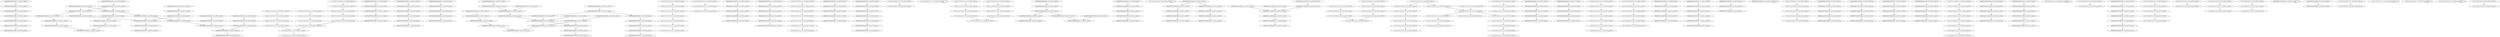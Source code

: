 digraph G {
    "0000000000000000000_6-25_COV:45_LEN:19" -> "0000000000000000000_7-26_COV:49_LEN:19";
    "0000000000100000000_6-25_COV:13_LEN:19" -> "0000000001000000000_7-26_COV:13_LEN:19";
    "1101111111101110111_3-21_COV:140_LEN:19" -> "1011111111011101111_4-22_COV:134_LEN:19";
    "0000000000000000000_5-24_COV:17_LEN:19" -> "0000000000000000000_6-25_COV:18_LEN:19";
    "0000000000100000000_5-24_COV:26_LEN:19" -> "0000000001000000000_6-25_COV:26_LEN:19";
    "0000000000000000000_5-24_COV:35_LEN:19" -> "0000000000000000000_6-25_COV:43_LEN:19";
    "0000000000000000000_4-22_COV:432_LEN:19" -> "0000000000000000000_5-23_COV:478_LEN:19";
    "1011111111011111111_4-23_COV:21_LEN:19" -> "0111111110111111111_5-24_COV:23_LEN:19";
    "1111111001110111111_6-24_COV:10_LEN:19" -> "1111110011101111111_7-25_COV:19_LEN:19";
    "0000000000010000000_5-24_COV:10_LEN:19" -> "0000000000100000000_6-25_COV:10_LEN:19";
    "0000000000101000000_3-22_COV:22_LEN:19" -> "0000000001010000000_4-23_COV:22_LEN:19";
    "0111111101110111111_6-24_COV:115_LEN:19" -> "1111111011101111111_7-25_COV:317_LEN:19";
    "1111111101111111111_6-25_COV:27_LEN:19" -> "1111111011111111111_7-26_COV:24_LEN:19";
    "0000000000010001000_5-23_COV:13_LEN:19" -> "0000000000100010000_6-24_COV:14_LEN:19";
    "0000000000000000000_4-23_COV:16_LEN:19" -> "0000000000000000000_5-24_COV:17_LEN:19";
    "1111011111111011101_1-19_COV:81_LEN:19" -> "1110111111110111011_2-20_COV:77_LEN:19";
    "1110111111110111111_2-21_COV:22_LEN:19" -> "1101111111101111111_3-22_COV:28_LEN:19";
    "0000000000000100000_3-21_COV:448_LEN:19" -> "0000000000001000000_4-22_COV:451_LEN:19";
    "0000000000000100000_3-21_COV:448_LEN:19" -> "0000000000001000000_4-23_COV:12_LEN:19";
    "0000000000100000000_4-23_COV:26_LEN:19" -> "0000000001000000000_5-24_COV:26_LEN:19";
    "0000000000000100000_3-22_COV:64_LEN:19" -> "0000000000001000000_4-23_COV:67_LEN:19";
    "1111111011100111111_7-25_COV:10_LEN:19" -> "1111110111001111111_8-26_COV:10_LEN:19";
    "1111110111011111111_7-26_COV:12_LEN:19" -> "1111110111011111111_7-26_COV:12_LEN:19";
    "1101111111011101111_3-22_COV:11_LEN:19" -> "1011111110111011111_4-23_COV:11_LEN:19";
    "0000000000000000000_3-22_COV:12_LEN:19" -> "0000000000000000000_4-23_COV:12_LEN:19";
    "0000000000001000000_4-23_COV:20_LEN:19" -> "0000000000010000000_5-24_COV:20_LEN:19";
    "1111111101110111111_6-26_COV:10_LEN:19" -> "1111111101110111111_6-26_COV:10_LEN:19";
    "1111011111111011111_1-20_COV:16_LEN:19" -> "1110111111110111111_2-21_COV:16_LEN:19";
    "0000000000010000000_5-24_COV:20_LEN:19" -> "0000000000100000000_6-25_COV:23_LEN:19";
    "0000000001010000000_5-24_COV:15_LEN:19" -> "0000000010100000000_6-25_COV:15_LEN:19";
    "1000000000101000000_4-22_COV:10_LEN:19" -> "0000000001010000000_5-23_COV:310_LEN:19";
    "0000000000000000000_4-23_COV:35_LEN:19" -> "0000000000000000000_5-24_COV:40_LEN:19";
    "0000000000010000000_3-22_COV:26_LEN:19" -> "0000000000100000000_4-23_COV:26_LEN:19";
    "0000000000010000000_5-24_COV:11_LEN:19" -> "0000000000100000000_6-25_COV:12_LEN:19";
    "0000000000000000000_5-24_COV:11_LEN:19" -> "0000000000000000000_6-25_COV:14_LEN:19";
    "0111111110110111111_5-24_COV:23_LEN:19" -> "1111111101101111111_6-25_COV:30_LEN:19";
    "0000000000000000000_3-22_COV:69_LEN:19" -> "0000000000000000000_4-23_COV:68_LEN:19";
    "1011111111011111111_4-24_COV:13_LEN:19" -> "0111111110111111111_5-25_COV:13_LEN:19";
    "1111110101111111111_6-24_COV:11_LEN:19" -> "1111101011111111111_7-25_COV:12_LEN:19";
    "0000000010100000000_6-25_COV:15_LEN:19" -> "0000000101000000000_7-26_COV:14_LEN:19";
    "0000000000000000000_5-24_COV:21_LEN:19" -> "0000000000000000000_6-25_COV:24_LEN:19";
    "1101111111101101111_3-22_COV:24_LEN:19" -> "1011111111011011111_4-23_COV:24_LEN:19";
    "0000000000000000000_5-24_COV:20_LEN:19" -> "0000000000000000000_6-25_COV:20_LEN:19";
    "0000000000000000000_6-25_COV:43_LEN:19" -> "0000000000000000000_7-26_COV:46_LEN:19";
    "1101111111101111111_3-21_COV:193_LEN:19" -> "1011111111011111111_4-24_COV:13_LEN:19";
    "1101111111101111111_3-21_COV:193_LEN:19" -> "1011111111011111110_4-22_COV:10_LEN:19";
    "1101111111101111111_3-21_COV:193_LEN:19" -> "1011111111011111111_4-22_COV:176_LEN:19";
    "0000000000000000000_5-24_COV:13_LEN:19" -> "0000000000000000000_6-25_COV:15_LEN:19";
    "0000000000000100010_3-21_COV:13_LEN:19" -> "0000000000001000100_4-22_COV:13_LEN:19";
    "0000000001010000000_5-23_COV:310_LEN:19" -> "0000000010100000000_6-24_COV:321_LEN:19";
    "1111011111110111111_1-20_COV:15_LEN:19" -> "1110111111101111111_2-21_COV:15_LEN:19";
    "1111111110101011111_5-23_COV:60_LEN:19" -> "1111111101010111111_6-24_COV:67_LEN:19";
    "0000000000101000000_4-23_COV:32_LEN:19" -> "0000000001010000000_5-24_COV:34_LEN:19";
    "0000000010100010000_6-24_COV:11_LEN:19" -> "0000000101000100000_7-25_COV:11_LEN:19";
    "0000000000101000000_4-23_COV:10_LEN:19" -> "0000000001010000000_5-24_COV:11_LEN:19";
    "0000000000010000000_5-25_COV:10_LEN:19" -> "0000000000010000000_5-25_COV:10_LEN:19";
    "0000000000010100000_3-22_COV:32_LEN:19" -> "0000000000101000000_4-23_COV:32_LEN:19";
    "1110111111110111111_2-21_COV:13_LEN:19" -> "1101111111101111111_3-22_COV:14_LEN:19";
    "1011111111011101111_4-23_COV:16_LEN:19" -> "0111111110111011111_5-24_COV:16_LEN:19";
    "0111111110111111111_5-24_COV:23_LEN:19" -> "1111111101111111111_6-25_COV:27_LEN:19";
    "0000000000000000000_2-21_COV:11_LEN:19" -> "0000000000000000000_3-22_COV:69_LEN:19";
    "1111111111010101111_4-22_COV:55_LEN:19" -> "1111111110101011111_5-23_COV:60_LEN:19";
    "0000000010000000000_6-25_COV:27_LEN:19" -> "0000000100000000000_7-26_COV:26_LEN:19";
    "0000000000000010000_2-21_COV:24_LEN:19" -> "0000000000000100000_3-22_COV:64_LEN:19";
    "0000000000000000000_3-21_COV:424_LEN:19" -> "0000000000000000000_4-22_COV:432_LEN:19";
    "0000000000100000000_6-25_COV:23_LEN:19" -> "0000000001000000000_7-26_COV:23_LEN:19";
    "0000000000100000000_5-24_COV:55_LEN:19" -> "0000000001000000000_6-25_COV:58_LEN:19";
    "0000000000101000000_4-23_COV:12_LEN:19" -> "0000000001010000000_5-24_COV:13_LEN:19";
    "1101111111101110111_3-22_COV:17_LEN:19" -> "1011111111011101111_4-23_COV:16_LEN:19";
    "0000000000001000000_4-23_COV:10_LEN:19" -> "0000000000010000000_5-24_COV:10_LEN:19";
    "0000000000101000000_3-22_COV:24_LEN:19" -> "0000000001010000000_5-23_COV:310_LEN:19";
    "0000000001010001000_5-23_COV:12_LEN:19" -> "0000000010100010000_6-24_COV:11_LEN:19";
    "1100111111011101111_3-22_COV:13_LEN:19" -> "1001111110111011111_4-23_COV:14_LEN:19";
    "0000000101000000000_6-25_COV:24_LEN:19" -> "0000001010000000000_7-26_COV:24_LEN:19";
    "0000000000110000000_4-23_COV:10_LEN:19" -> "0000000001100000000_5-24_COV:10_LEN:19";
    "0000000000000100000_3-22_COV:10_LEN:19" -> "0000000000001000000_4-23_COV:10_LEN:19";
    "1011111110111011111_4-23_COV:11_LEN:19" -> "0111111101110111111_5-24_COV:11_LEN:19";
    "0000000000100000000_6-25_COV:10_LEN:19" -> "0000000001000000000_7-26_COV:11_LEN:19";
    "0111111101111111111_5-24_COV:17_LEN:19" -> "1111111011111111111_6-25_COV:17_LEN:19";
    "0000000001000000000_6-25_COV:18_LEN:19" -> "0000000010000000000_7-26_COV:19_LEN:19";
    "0000000000000100000_2-21_COV:10_LEN:19" -> "0000000000001000000_3-22_COV:25_LEN:19";
    "0011111110110111111_5-24_COV:13_LEN:19" -> "0111111101101111111_6-25_COV:17_LEN:19";
    "0000000000000000000_2-21_COV:12_LEN:19" -> "0000000000000000000_3-22_COV:36_LEN:19";
    "0000000000010000000_4-23_COV:53_LEN:19" -> "0000000000100000000_5-24_COV:55_LEN:19";
    "0000000000000000000_4-23_COV:20_LEN:19" -> "0000000000000000000_6-25_COV:13_LEN:19";
    "0000000000000000000_4-23_COV:20_LEN:19" -> "0000000000000000000_6-24_COV:503_LEN:19";
    "0000000000001000000_3-22_COV:38_LEN:19" -> "0000000000010000000_5-24_COV:10_LEN:19";
    "0000000000001000000_3-22_COV:38_LEN:19" -> "0000000000010000000_5-23_COV:489_LEN:19";
    "0000000000000000000_3-22_COV:41_LEN:19" -> "0000000000000000000_5-23_COV:478_LEN:19";
    "1110111111110111011_2-20_COV:77_LEN:19" -> "1101111111101110111_3-21_COV:140_LEN:19";
    "0000000001000000000_6-25_COV:21_LEN:19" -> "0000000010000000000_7-26_COV:22_LEN:19";
    "0000000000000000000_1-20_COV:10_LEN:19" -> "0000000000000000000_3-21_COV:424_LEN:19";
    "0011111110111011111_5-23_COV:110_LEN:19" -> "0111111101110111111_6-24_COV:115_LEN:19";
    "1101111111101111111_3-22_COV:17_LEN:19" -> "1011111111011111111_4-23_COV:21_LEN:19";
    "0000000000010000000_4-23_COV:20_LEN:19" -> "0000000000100000000_6-24_COV:522_LEN:19";
    "0000000000000000000_4-23_COV:29_LEN:19" -> "0000000000000000000_5-24_COV:35_LEN:19";
    "0000000000000010000_1-20_COV:19_LEN:19" -> "0000000000000100000_3-21_COV:448_LEN:19";
    "0000000000000010000_1-20_COV:19_LEN:19" -> "0000000000000100000_3-22_COV:10_LEN:19";
    "1011111111001111111_4-22_COV:12_LEN:19" -> "0111111110011111111_5-23_COV:12_LEN:19";
    "0000000000000000000_6-25_COV:24_LEN:19" -> "0000000000000000000_7-26_COV:23_LEN:19";
    "0000000000000100000_3-22_COV:23_LEN:19" -> "0000000000001000000_4-23_COV:24_LEN:19";
    "0000000000001000000_3-22_COV:12_LEN:19" -> "0000000000010000000_4-23_COV:13_LEN:19";
    "1111111100111111111_6-24_COV:13_LEN:19" -> "1111111001111111111_7-25_COV:13_LEN:19";
    "1111111001111111111_7-25_COV:13_LEN:19" -> "1111110011111111111_8-26_COV:12_LEN:19";
    "1011111111011111111_4-23_COV:15_LEN:19" -> "0111111110111111111_5-24_COV:15_LEN:19";
    "0000000001000000000_7-25_COV:550_LEN:19" -> "0000000010000000000_8-26_COV:535_LEN:19";
    "0000000000011000000_3-22_COV:10_LEN:19" -> "0000000000110000000_4-23_COV:10_LEN:19";
    "0111111110111111111_5-24_COV:15_LEN:19" -> "1111111101111111111_6-25_COV:16_LEN:19";
    "0000000000000100000_7-25_COV:14_LEN:19" -> "0000000000001000000_8-26_COV:14_LEN:19";
    "0000000000100000000_5-24_COV:17_LEN:19" -> "0000000001000000000_6-25_COV:18_LEN:19";
    "1110110111011111111_8-26_COV:12_LEN:19" -> "1110110111011111111_8-26_COV:12_LEN:19";
    "0000000000000000000_6-25_COV:13_LEN:19" -> "0000000000000000000_7-26_COV:13_LEN:19";
    "0000000000000000000_3-22_COV:11_LEN:19" -> "0000000000000000000_4-23_COV:11_LEN:19";
    "1111111111101010111_3-21_COV:61_LEN:19" -> "1111111111010101111_4-22_COV:55_LEN:19";
    "1111111101110111111_6-24_COV:198_LEN:19" -> "1111111011101111111_7-25_COV:317_LEN:19";
    "0111111101110111111_5-24_COV:11_LEN:19" -> "1111111011101111111_6-25_COV:19_LEN:19";
    "1101111111100111111_3-21_COV:13_LEN:19" -> "1011111111001111111_4-22_COV:12_LEN:19";
    "0000000000001000000_4-22_COV:451_LEN:19" -> "0000000000010000000_5-24_COV:10_LEN:19";
    "0000000000001000000_4-22_COV:451_LEN:19" -> "0000000000010000000_5-23_COV:489_LEN:19";
    "0000000000000000000_4-23_COV:19_LEN:19" -> "0000000000000000000_5-24_COV:20_LEN:19";
    "1111111101101111111_6-25_COV:15_LEN:19" -> "1111111011011111111_7-26_COV:18_LEN:19";
    "0000000000000000000_4-23_COV:18_LEN:19" -> "0000000000000000000_5-24_COV:21_LEN:19";
    "1111111101010111111_6-24_COV:67_LEN:19" -> "1111111010101111111_7-25_COV:67_LEN:19";
    "0000000000100000000_6-25_COV:12_LEN:19" -> "0000000001000000000_7-26_COV:13_LEN:19";
    "0000000001000000000_5-24_COV:26_LEN:19" -> "0000000010000000000_6-25_COV:27_LEN:19";
    "0000000000000000000_5-23_COV:478_LEN:19" -> "0000000000000000000_6-25_COV:13_LEN:19";
    "0000000000000000000_5-23_COV:478_LEN:19" -> "0000000000000000000_6-24_COV:503_LEN:19";
    "1111111110111011111_5-23_COV:67_LEN:19" -> "1111111101110111111_6-24_COV:198_LEN:19";
    "0000000000000000000_4-23_COV:68_LEN:19" -> "0000000000000000000_5-24_COV:76_LEN:19";
    "0000000000000000000_7-25_COV:515_LEN:19" -> "0000000000000000000_8-26_COV:503_LEN:19";
    "0000000000010100000_3-22_COV:12_LEN:19" -> "0000000000101000000_4-23_COV:13_LEN:19";
    "1101111111101111111_3-22_COV:28_LEN:19" -> "1011111111011111111_4-23_COV:32_LEN:19";
    "0000000001000000000_6-25_COV:26_LEN:19" -> "0000000010000000000_7-26_COV:29_LEN:19";
    "1101111111011111111_3-22_COV:17_LEN:19" -> "1011111110111111111_4-23_COV:18_LEN:19";
    "0000000010100000000_5-24_COV:22_LEN:19" -> "0000000101000000000_6-25_COV:24_LEN:19";
    "0000000000000000000_3-22_COV:30_LEN:19" -> "0000000000000000000_4-23_COV:29_LEN:19";
    "0000000001010000000_5-24_COV:11_LEN:19" -> "0000000010100000000_6-25_COV:10_LEN:19";
    "0000000000000100000_3-22_COV:10_LEN:19" -> "0000000000001000000_4-23_COV:11_LEN:19";
    "0000000000000000000_3-22_COV:16_LEN:19" -> "0000000000000000000_4-23_COV:16_LEN:19";
    "0000000000000000000_4-23_COV:11_LEN:19" -> "0000000000000000000_5-24_COV:13_LEN:19";
    "0000000001000000000_6-25_COV:35_LEN:19" -> "0000000010000000000_7-26_COV:34_LEN:19";
    "0000000000101000000_4-23_COV:13_LEN:19" -> "0000000001010000000_5-24_COV:15_LEN:19";
    "0111111110111011111_5-24_COV:16_LEN:19" -> "1111111101110111111_6-25_COV:20_LEN:19";
    "0000000101000000000_7-25_COV:328_LEN:19" -> "0000001010000000000_8-26_COV:321_LEN:19";
    "0000000001010000000_5-24_COV:34_LEN:19" -> "0000000010100000000_6-25_COV:35_LEN:19";
    "0000000001100000000_5-24_COV:10_LEN:19" -> "0000000011000000000_6-25_COV:11_LEN:19";
    "1111111101111111111_6-25_COV:37_LEN:19" -> "1111111011111111111_7-26_COV:39_LEN:19";
    "0000000000010100000_3-22_COV:12_LEN:19" -> "0000000000101000000_4-23_COV:12_LEN:19";
    "0000000000000010000_2-20_COV:212_LEN:19" -> "0000000000000100000_3-21_COV:448_LEN:19";
    "0000000000000010000_2-20_COV:212_LEN:19" -> "0000000000000100000_3-22_COV:10_LEN:19";
    "1111111110100111111_5-24_COV:13_LEN:19" -> "1111111101001111111_6-25_COV:13_LEN:19";
    "1011111111011111111_4-22_COV:176_LEN:19" -> "0111111110111111111_5-23_COV:172_LEN:19";
    "1011111111011111111_4-24_COV:10_LEN:19" -> "0111111110111111111_5-25_COV:10_LEN:19";
    "1111111001111111111_6-24_COV:10_LEN:19" -> "1111110011111111111_7-25_COV:11_LEN:19";
    "1111111111101110111_3-21_COV:76_LEN:19" -> "1111111111011101111_4-22_COV:70_LEN:19";
    "0000000000000100000_2-21_COV:15_LEN:19" -> "0000000000001000000_3-22_COV:31_LEN:19";
    "1001111110111011111_4-23_COV:14_LEN:19" -> "0011111101110111111_5-24_COV:13_LEN:19";
    "0000000000010000000_4-23_COV:31_LEN:19" -> "0000000000100000000_5-24_COV:33_LEN:19";
    "1111111111010011111_4-23_COV:11_LEN:19" -> "1111111110100111111_5-24_COV:13_LEN:19";
    "1111111011111111111_7-25_COV:192_LEN:19" -> "1111110111111111111_8-26_COV:197_LEN:19";
    "0000000000010000000_5-24_COV:12_LEN:19" -> "0000000000100000000_6-25_COV:13_LEN:19";
    "0000000000000000000_3-22_COV:15_LEN:19" -> "0000000000000000000_4-23_COV:18_LEN:19";
    "0000000000010000000_5-24_COV:31_LEN:19" -> "0000000000100000000_6-25_COV:31_LEN:19";
    "0000000001010000000_4-23_COV:22_LEN:19" -> "0000000010100000000_5-24_COV:22_LEN:19";
    "0000000000000000010_3-21_COV:12_LEN:19" -> "0000000000000000100_4-22_COV:12_LEN:19";
    "0000000000010000000_4-23_COV:16_LEN:19" -> "0000000000100000000_5-24_COV:20_LEN:19";
    "0000000001000100000_7-25_COV:13_LEN:19" -> "0000000010001000000_8-26_COV:11_LEN:19";
    "1111111001101111111_7-25_COV:17_LEN:19" -> "1111110011011111111_8-26_COV:14_LEN:19";
    "1001111111011011111_4-23_COV:11_LEN:19" -> "0011111110110111111_5-24_COV:13_LEN:19";
    "0000000000000001000_5-23_COV:13_LEN:19" -> "0000000000000010000_6-24_COV:14_LEN:19";
    "0000000000001000100_4-22_COV:13_LEN:19" -> "0000000000010001000_5-23_COV:13_LEN:19";
    "0000000000100000000_6-24_COV:522_LEN:19" -> "0000000001000000000_7-25_COV:550_LEN:19";
    "0000000000001000000_3-22_COV:20_LEN:19" -> "0000000000010000000_4-23_COV:20_LEN:19";
    "1111111111011101111_4-22_COV:70_LEN:19" -> "1111111110111011111_5-23_COV:67_LEN:19";
    "0000000000101000100_4-22_COV:11_LEN:19" -> "0000000001010001000_5-23_COV:12_LEN:19";
    "0000000000000000000_6-25_COV:20_LEN:19" -> "0000000000000000000_7-26_COV:18_LEN:19";
    "0000000000000000000_2-21_COV:11_LEN:19" -> "0000000000000000000_3-22_COV:41_LEN:19";
    "0000000000000000000_6-25_COV:15_LEN:19" -> "0000000000000000000_7-26_COV:13_LEN:19";
    "0000000000000000000_5-24_COV:40_LEN:19" -> "0000000000000000000_6-25_COV:45_LEN:19";
    "0000000000100000000_6-25_COV:78_LEN:19" -> "0000000001000000000_7-26_COV:83_LEN:19";
    "0000000000000000000_1-20_COV:12_LEN:19" -> "0000000000000000000_2-21_COV:12_LEN:19";
    "0000000001000000000_6-25_COV:58_LEN:19" -> "0000000010000000000_7-26_COV:52_LEN:19";
    "1111011111111011111_1-19_COV:164_LEN:19" -> "1110111111110111111_2-21_COV:13_LEN:19";
    "1111011111111011111_1-19_COV:164_LEN:19" -> "1110111111110111111_2-20_COV:154_LEN:19";
    "0000000000000000000_6-25_COV:11_LEN:19" -> "0000000000000000000_7-26_COV:11_LEN:19";
    "1111110011101111111_7-25_COV:19_LEN:19" -> "1111100111011111111_8-26_COV:18_LEN:19";
    "0111111110111111111_5-23_COV:172_LEN:19" -> "1111111101111111111_6-24_COV:180_LEN:19";
    "0000000000101000000_3-22_COV:11_LEN:19" -> "0000000000101000000_3-22_COV:11_LEN:19";
    "0000000101000000000_6-25_COV:10_LEN:19" -> "0000001010000000000_7-26_COV:10_LEN:19";
    "0000000000000000000_1-20_COV:11_LEN:19" -> "0000000000000000000_2-21_COV:11_LEN:19";
    "1111110011111111111_7-25_COV:11_LEN:19" -> "1111100111111111111_8-26_COV:11_LEN:19";
    "1101111111101111111_3-22_COV:14_LEN:19" -> "1011111111011111111_4-23_COV:15_LEN:19";
    "1110111111110111111_2-20_COV:154_LEN:19" -> "1101111111101111111_3-21_COV:193_LEN:19";
    "0000000000000010000_1-20_COV:22_LEN:19" -> "0000000000000100000_2-21_COV:22_LEN:19";
    "1110111111110111111_1-20_COV:14_LEN:19" -> "1101111111101111111_3-21_COV:193_LEN:19";
    "0000000101000100000_7-25_COV:11_LEN:19" -> "0000001010001000000_8-26_COV:10_LEN:19";
    "1110111111101111111_2-21_COV:15_LEN:19" -> "1101111111011111111_3-22_COV:17_LEN:19";
    "1111111101111111111_6-24_COV:180_LEN:19" -> "1111111011111111111_7-25_COV:192_LEN:19";
    "0000000000100000000_5-24_COV:20_LEN:19" -> "0000000001000000000_6-25_COV:21_LEN:19";
    "0111111110111011111_5-23_COV:133_LEN:19" -> "1111111101110111111_6-24_COV:198_LEN:19";
    "1110111111110011111_2-20_COV:10_LEN:19" -> "1101111111100111111_3-21_COV:13_LEN:19";
    "0000000000000000000_6-25_COV:10_LEN:19" -> "0000000000000000000_7-26_COV:11_LEN:19";
    "0000000000100000000_5-24_COV:10_LEN:19" -> "0000000001000000000_7-25_COV:550_LEN:19";
    "0000000000010100000_3-21_COV:264_LEN:19" -> "0000000000101000000_4-22_COV:279_LEN:19";
    "0000000000000000000_5-24_COV:11_LEN:19" -> "0000000000000000000_6-25_COV:11_LEN:19";
    "0000000000000000000_4-23_COV:12_LEN:19" -> "0000000000000000000_5-24_COV:11_LEN:19";
    "1111111011101111111_6-25_COV:19_LEN:19" -> "1111110111011111111_7-26_COV:32_LEN:19";
    "0011111101110111111_5-24_COV:13_LEN:19" -> "0111111011101111111_6-25_COV:14_LEN:19";
    "0000000000000000000_5-24_COV:76_LEN:19" -> "0000000000000000000_6-25_COV:80_LEN:19";
    "1011111110111111111_4-23_COV:18_LEN:19" -> "0111111101111111111_5-24_COV:17_LEN:19";
    "1011111011101111111_7-25_COV:11_LEN:19" -> "0111110111011111111_8-26_COV:10_LEN:19";
    "0000000000000010000_1-20_COV:15_LEN:19" -> "0000000000000100000_2-21_COV:15_LEN:19";
    "1111111011111111111_7-26_COV:11_LEN:19" -> "1111111011111111111_7-26_COV:11_LEN:19";
    "1111111101110111111_6-25_COV:20_LEN:19" -> "1111111011101111111_7-26_COV:29_LEN:19";
    "0000000011000000000_6-25_COV:11_LEN:19" -> "0000000110000000000_7-26_COV:10_LEN:19";
    "1111111111101001111_3-22_COV:10_LEN:19" -> "1111111111010011111_4-23_COV:11_LEN:19";
    "1111101011111111111_7-25_COV:12_LEN:19" -> "1111010111111111111_8-26_COV:10_LEN:19";
    "0000000000100000000_5-24_COV:33_LEN:19" -> "0000000001000000000_6-25_COV:35_LEN:19";
    "0000000000001000000_4-23_COV:24_LEN:19" -> "0000000000010000000_5-24_COV:31_LEN:19";
    "0111111110111111111_5-24_COV:35_LEN:19" -> "1111111101111111111_6-25_COV:37_LEN:19";
    "0000000010100000000_6-25_COV:13_LEN:19" -> "0000000101000000000_7-26_COV:13_LEN:19";
    "0000000000010000000_5-24_COV:69_LEN:19" -> "0000000000100000000_6-25_COV:78_LEN:19";
    "0000000000010000000_4-23_COV:13_LEN:19" -> "0000000000100000000_5-24_COV:17_LEN:19";
    "0000000001010000000_5-24_COV:13_LEN:19" -> "0000000010100000000_6-25_COV:13_LEN:19";
    "1001111111011101111_4-22_COV:114_LEN:19" -> "0011111110111011111_5-23_COV:110_LEN:19";
    "0000000000101000000_4-22_COV:279_LEN:19" -> "0000000001010000000_5-23_COV:310_LEN:19";
    "0000000000001000000_3-22_COV:25_LEN:19" -> "0000000000010000000_4-23_COV:25_LEN:19";
    "0000000000000000000_6-25_COV:14_LEN:19" -> "0000000000000000000_7-26_COV:14_LEN:19";
    "0000000000000010000_6-24_COV:14_LEN:19" -> "0000000000000100000_7-25_COV:14_LEN:19";
    "0111111110011111111_5-23_COV:12_LEN:19" -> "1111111100111111111_6-24_COV:13_LEN:19";
    "0111111101101111111_6-25_COV:17_LEN:19" -> "1111111011011111111_7-26_COV:46_LEN:19";
    "0111111011101111111_6-25_COV:14_LEN:19" -> "1111110111011111111_7-26_COV:32_LEN:19";
    "0000000000100010000_6-24_COV:14_LEN:19" -> "0000000001000100000_7-25_COV:13_LEN:19";
    "1111111011111111111_6-25_COV:17_LEN:19" -> "1111110111111111111_7-26_COV:18_LEN:19";
    "0000000000000000000_6-25_COV:18_LEN:19" -> "0000000000000000000_7-26_COV:15_LEN:19";
    "1111111101101111111_6-25_COV:30_LEN:19" -> "1111111011011111111_7-26_COV:46_LEN:19";
    "0000000000000000000_3-22_COV:17_LEN:19" -> "0000000000000000000_4-23_COV:19_LEN:19";
    "0000000000001000000_3-22_COV:31_LEN:19" -> "0000000000010000000_4-23_COV:31_LEN:19";
    "0000000000000000000_6-25_COV:80_LEN:19" -> "0000000000000000000_7-26_COV:82_LEN:19";
    "1101111111100110111_3-21_COV:11_LEN:19" -> "1101111111100110111_3-21_COV:11_LEN:19";
    "0000000000000001000_1-19_COV:219_LEN:19" -> "0000000000000010000_2-20_COV:212_LEN:19";
    "0000000000000000100_4-22_COV:12_LEN:19" -> "0000000000000001000_5-23_COV:13_LEN:19";
    "1111111011011111111_7-26_COV:10_LEN:19" -> "1111111011011111111_7-26_COV:10_LEN:19";
    "1111011111111001111_1-19_COV:11_LEN:19" -> "1110111111110011111_2-20_COV:10_LEN:19";
    "1111011111111011111_1-20_COV:21_LEN:19" -> "1110111111110111111_2-21_COV:22_LEN:19";
    "0000000000001000000_3-22_COV:15_LEN:19" -> "0000000000010000000_4-23_COV:16_LEN:19";
    "1111111101110111111_6-25_COV:12_LEN:19" -> "1111111011101111111_7-26_COV:14_LEN:19";
    "0000000000000000000_3-22_COV:20_LEN:19" -> "0000000000000000000_4-23_COV:20_LEN:19";
    "1011111111011101111_4-22_COV:134_LEN:19" -> "0111111110111011111_5-23_COV:133_LEN:19";
    "0000000000001000000_4-23_COV:67_LEN:19" -> "0000000000010000000_5-24_COV:69_LEN:19";
    "1011111111011111111_4-23_COV:32_LEN:19" -> "0111111110111111111_5-24_COV:35_LEN:19";
    "0000000000001000000_4-23_COV:11_LEN:19" -> "0000000000010000000_5-24_COV:11_LEN:19";
    "0000000000010000000_4-23_COV:10_LEN:19" -> "0000000000100000000_5-24_COV:10_LEN:19";
    "1111111011101111111_7-25_COV:317_LEN:19" -> "1111110111011111111_8-26_COV:315_LEN:19";
    "0000000000000000000_3-22_COV:36_LEN:19" -> "0000000000000000000_4-23_COV:35_LEN:19";
    "0000000000000000000_6-24_COV:503_LEN:19" -> "0000000000000000000_7-25_COV:515_LEN:19";
    "0000000000010000000_4-23_COV:25_LEN:19" -> "0000000000100000000_5-24_COV:26_LEN:19";
    "1110111111110111111_2-21_COV:16_LEN:19" -> "1101111111101111111_3-22_COV:17_LEN:19";
    "0000000000000100000_2-21_COV:22_LEN:19" -> "0000000000001000000_3-22_COV:38_LEN:19";
    "1000000000000000000_4-22_COV:11_LEN:19" -> "0000000000000000000_5-23_COV:478_LEN:19";
    "0000000000000000000_1-19_COV:121_LEN:19" -> "0000000000000000000_2-20_COV:121_LEN:19";
    "1111111101111111111_6-25_COV:16_LEN:19" -> "1111111011111111111_7-26_COV:14_LEN:19";
    "0111111110111111111_5-25_COV:13_LEN:19" -> "1111111101111111111_6-26_COV:14_LEN:19";
    "0000000000010100010_3-21_COV:11_LEN:19" -> "0000000000101000100_4-22_COV:11_LEN:19";
    "0000000000001000000_4-23_COV:12_LEN:19" -> "0000000000010000000_5-24_COV:12_LEN:19";
    "0000000000010000000_5-23_COV:489_LEN:19" -> "0000000000100000000_6-24_COV:522_LEN:19";
    "1011111111011011111_4-23_COV:24_LEN:19" -> "0111111110110111111_5-24_COV:23_LEN:19";
    "1111111010101111111_7-25_COV:67_LEN:19" -> "1111110101011111111_8-26_COV:65_LEN:19";
    "1100111111101110111_3-21_COV:127_LEN:19" -> "1001111111011101111_4-22_COV:114_LEN:19";
    "0000000000000100000_3-22_COV:20_LEN:19" -> "0000000000001000000_4-23_COV:20_LEN:19";
    "0000000000000001000_1-20_COV:23_LEN:19" -> "0000000000000010000_2-21_COV:24_LEN:19";
    "0000000000001000000_3-22_COV:52_LEN:19" -> "0000000000010000000_4-23_COV:53_LEN:19";
    "0000000000001000000_3-22_COV:11_LEN:19" -> "0000000000010000000_4-23_COV:10_LEN:19";
    "0000000010100000000_6-25_COV:35_LEN:19" -> "0000000101000000000_7-26_COV:34_LEN:19";
    "1111111100110111111_6-24_COV:10_LEN:19" -> "1111111001101111111_7-25_COV:17_LEN:19";
    "0000000000100000000_6-25_COV:31_LEN:19" -> "0000000001000000000_7-26_COV:28_LEN:19";
    "1111111101001111111_6-25_COV:13_LEN:19" -> "1111111010011111111_7-26_COV:13_LEN:19";
    "0000000000000000000_2-20_COV:121_LEN:19" -> "0000000000000000000_3-21_COV:424_LEN:19";
    "0000000010100000000_6-24_COV:321_LEN:19" -> "0000000101000000000_7-25_COV:328_LEN:19";
}
